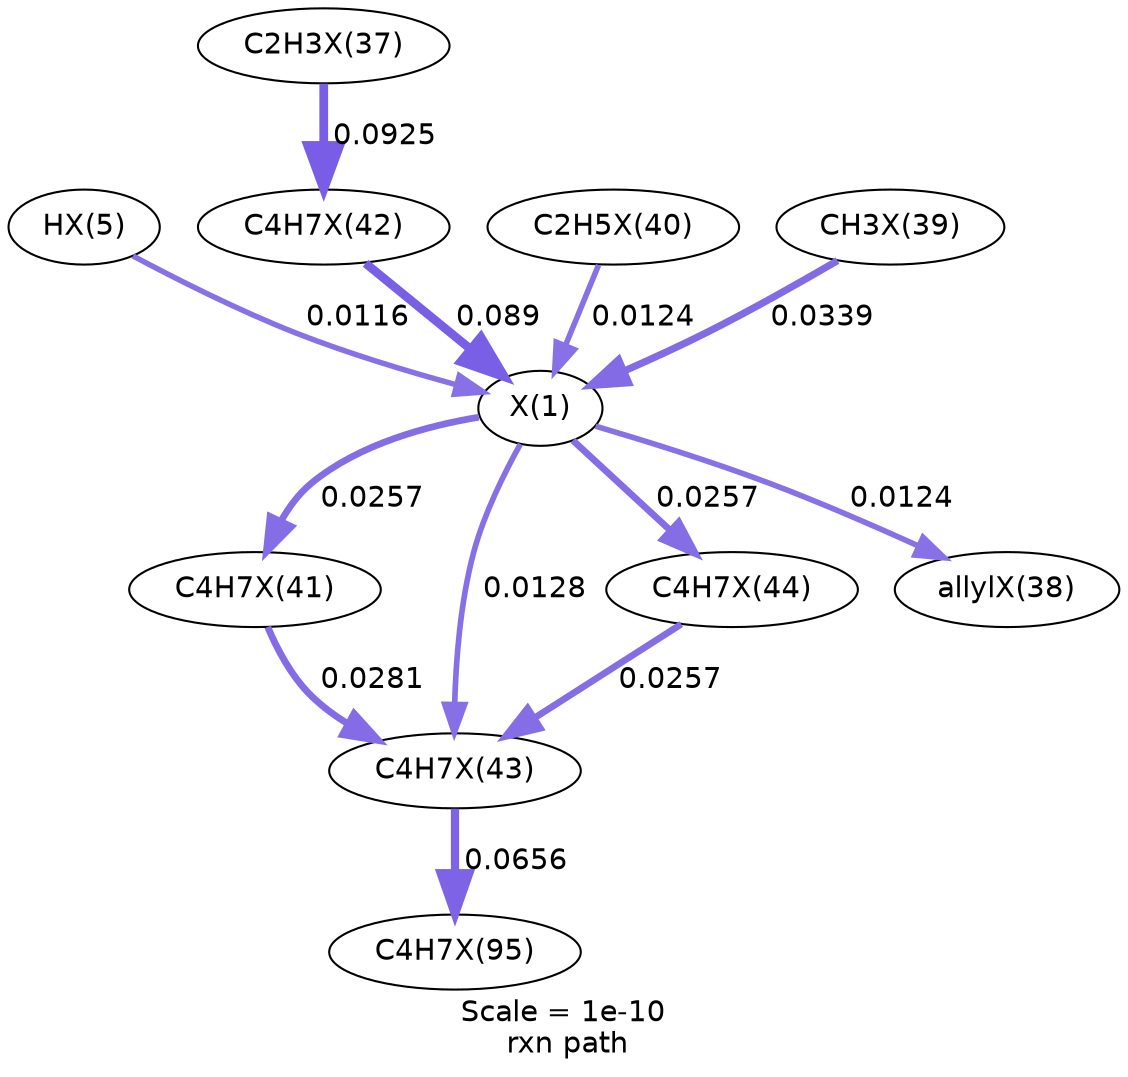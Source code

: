 digraph reaction_paths {
center=1;
s16 -> s15[fontname="Helvetica", style="setlinewidth(2.63)", arrowsize=1.32, color="0.7, 0.512, 0.9"
, label=" 0.0116"];
s22 -> s15[fontname="Helvetica", style="setlinewidth(4.17)", arrowsize=2.09, color="0.7, 0.589, 0.9"
, label=" 0.089"];
s15 -> s21[fontname="Helvetica", style="setlinewidth(3.24)", arrowsize=1.62, color="0.7, 0.526, 0.9"
, label=" 0.0257"];
s15 -> s23[fontname="Helvetica", style="setlinewidth(2.71)", arrowsize=1.36, color="0.7, 0.513, 0.9"
, label=" 0.0128"];
s15 -> s24[fontname="Helvetica", style="setlinewidth(3.24)", arrowsize=1.62, color="0.7, 0.526, 0.9"
, label=" 0.0257"];
s20 -> s15[fontname="Helvetica", style="setlinewidth(2.68)", arrowsize=1.34, color="0.7, 0.512, 0.9"
, label=" 0.0124"];
s19 -> s15[fontname="Helvetica", style="setlinewidth(3.45)", arrowsize=1.72, color="0.7, 0.534, 0.9"
, label=" 0.0339"];
s15 -> s18[fontname="Helvetica", style="setlinewidth(2.69)", arrowsize=1.34, color="0.7, 0.512, 0.9"
, label=" 0.0124"];
s17 -> s22[fontname="Helvetica", style="setlinewidth(4.2)", arrowsize=2.1, color="0.7, 0.593, 0.9"
, label=" 0.0925"];
s21 -> s23[fontname="Helvetica", style="setlinewidth(3.3)", arrowsize=1.65, color="0.7, 0.528, 0.9"
, label=" 0.0281"];
s24 -> s23[fontname="Helvetica", style="setlinewidth(3.23)", arrowsize=1.62, color="0.7, 0.526, 0.9"
, label=" 0.0257"];
s23 -> s35[fontname="Helvetica", style="setlinewidth(3.94)", arrowsize=1.97, color="0.7, 0.566, 0.9"
, label=" 0.0656"];
s15 [ fontname="Helvetica", label="X(1)"];
s16 [ fontname="Helvetica", label="HX(5)"];
s17 [ fontname="Helvetica", label="C2H3X(37)"];
s18 [ fontname="Helvetica", label="allylX(38)"];
s19 [ fontname="Helvetica", label="CH3X(39)"];
s20 [ fontname="Helvetica", label="C2H5X(40)"];
s21 [ fontname="Helvetica", label="C4H7X(41)"];
s22 [ fontname="Helvetica", label="C4H7X(42)"];
s23 [ fontname="Helvetica", label="C4H7X(43)"];
s24 [ fontname="Helvetica", label="C4H7X(44)"];
s35 [ fontname="Helvetica", label="C4H7X(95)"];
 label = "Scale = 1e-10\l rxn path";
 fontname = "Helvetica";
}
